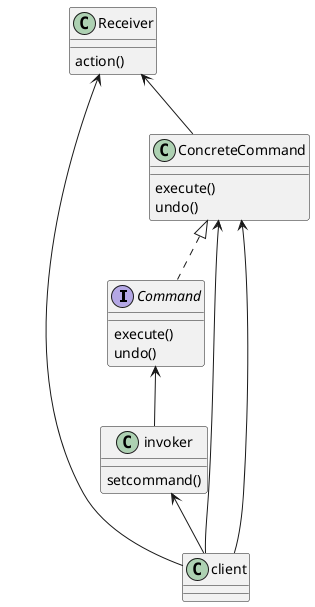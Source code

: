 @startuml test

interface Command {
    execute()
    undo()
}

class invoker {
    setcommand()
}


class client {
}

class Receiver {
    action()
}

class ConcreteCommand {
    execute()
    undo()
}



Command <-- invoker 
invoker <-- client
Receiver <-- client
ConcreteCommand <-- client
Receiver <-- ConcreteCommand
ConcreteCommand <-- client
ConcreteCommand <|..  Command


@enduml